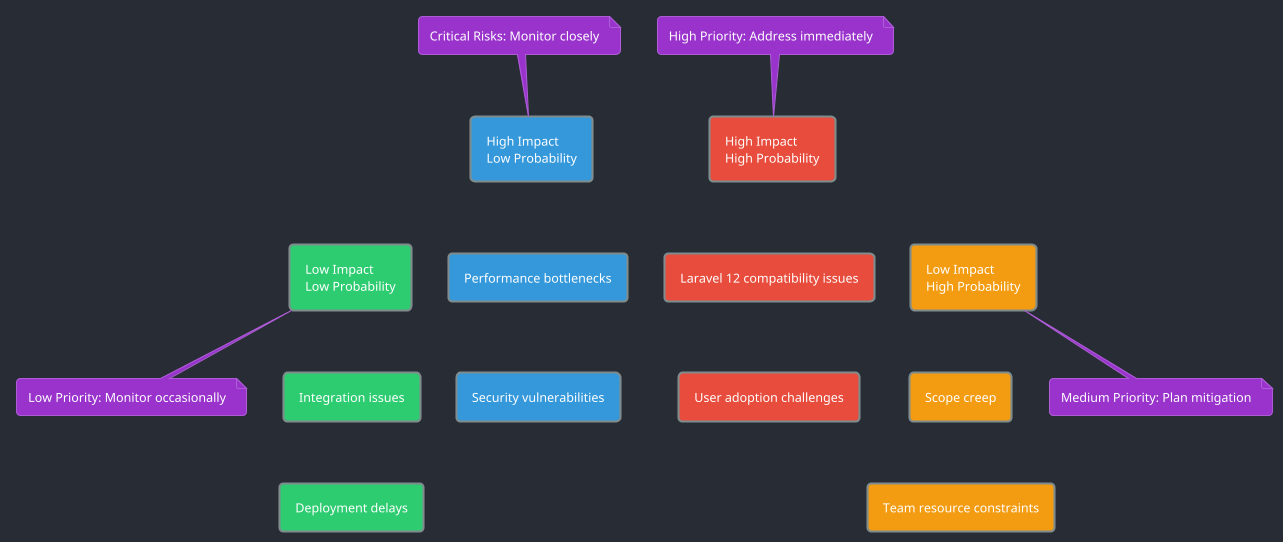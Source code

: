 @startuml Risk Assessment (Dark Mode)

' Dark mode theme
!theme cyborg
skinparam backgroundColor #282c34
skinparam ArrowColor #ecf0f1
skinparam shadowing false
skinparam DefaultFontColor #FFFFFF

' Define styles
skinparam rectangle {
    BackgroundColor #2c3e50
    BorderColor #7f8c8d
    FontColor #FFFFFF
}

' Create a 2x2 grid for risk assessment
rectangle "High Impact\nLow Probability" as HL #3498db
rectangle "High Impact\nHigh Probability" as HH #e74c3c
rectangle "Low Impact\nLow Probability" as LL #2ecc71
rectangle "Low Impact\nHigh Probability" as LH #f39c12

' Position the quadrants
HL -[hidden]right- HH
LL -[hidden]right- LH
HL -[hidden]down- LL
HH -[hidden]down- LH

' Add risks to each quadrant
rectangle "Performance bottlenecks" as R1 #3498db
rectangle "Security vulnerabilities" as R2 #3498db

rectangle "Laravel 12 compatibility issues" as R3 #e74c3c
rectangle "User adoption challenges" as R4 #e74c3c

rectangle "Integration issues" as R5 #2ecc71
rectangle "Deployment delays" as R6 #2ecc71

rectangle "Scope creep" as R7 #f39c12
rectangle "Team resource constraints" as R8 #f39c12

' Position risks within quadrants
HL -[hidden]down- R1
R1 -[hidden]down- R2

HH -[hidden]down- R3
R3 -[hidden]down- R4

LL -[hidden]down- R5
R5 -[hidden]down- R6

LH -[hidden]down- R7
R7 -[hidden]down- R8

' Add labels
note top of HL : Critical Risks: Monitor closely
note top of HH : High Priority: Address immediately
note bottom of LL : Low Priority: Monitor occasionally
note bottom of LH : Medium Priority: Plan mitigation

@enduml
